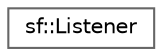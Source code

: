 digraph "Graphical Class Hierarchy"
{
 // LATEX_PDF_SIZE
  bgcolor="transparent";
  edge [fontname=Helvetica,fontsize=10,labelfontname=Helvetica,labelfontsize=10];
  node [fontname=Helvetica,fontsize=10,shape=box,height=0.2,width=0.4];
  rankdir="LR";
  Node0 [id="Node000000",label="sf::Listener",height=0.2,width=0.4,color="grey40", fillcolor="white", style="filled",URL="$classsf_1_1_listener.html",tooltip="The audio listener is the point in the scene from where all the sounds are heard."];
}
